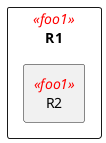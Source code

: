 {
  "sha1": "5719r5xotr6c662ptmyaxuzb75awgbb",
  "insertion": {
    "when": "2024-05-30T20:48:20.670Z",
    "url": "https://forum.plantuml.net/15583/borderstyle-dashed-not-working-anymore",
    "user": "plantuml@gmail.com"
  }
}
@startuml

<style>
rectangle {
  Stereotype {
    FontColor red
  }

}
</style>

rectangle "R1" as r1 <<foo1>>  {
  rectangle "R2" as r2 <<foo1>> {
  }
}

@enduml
